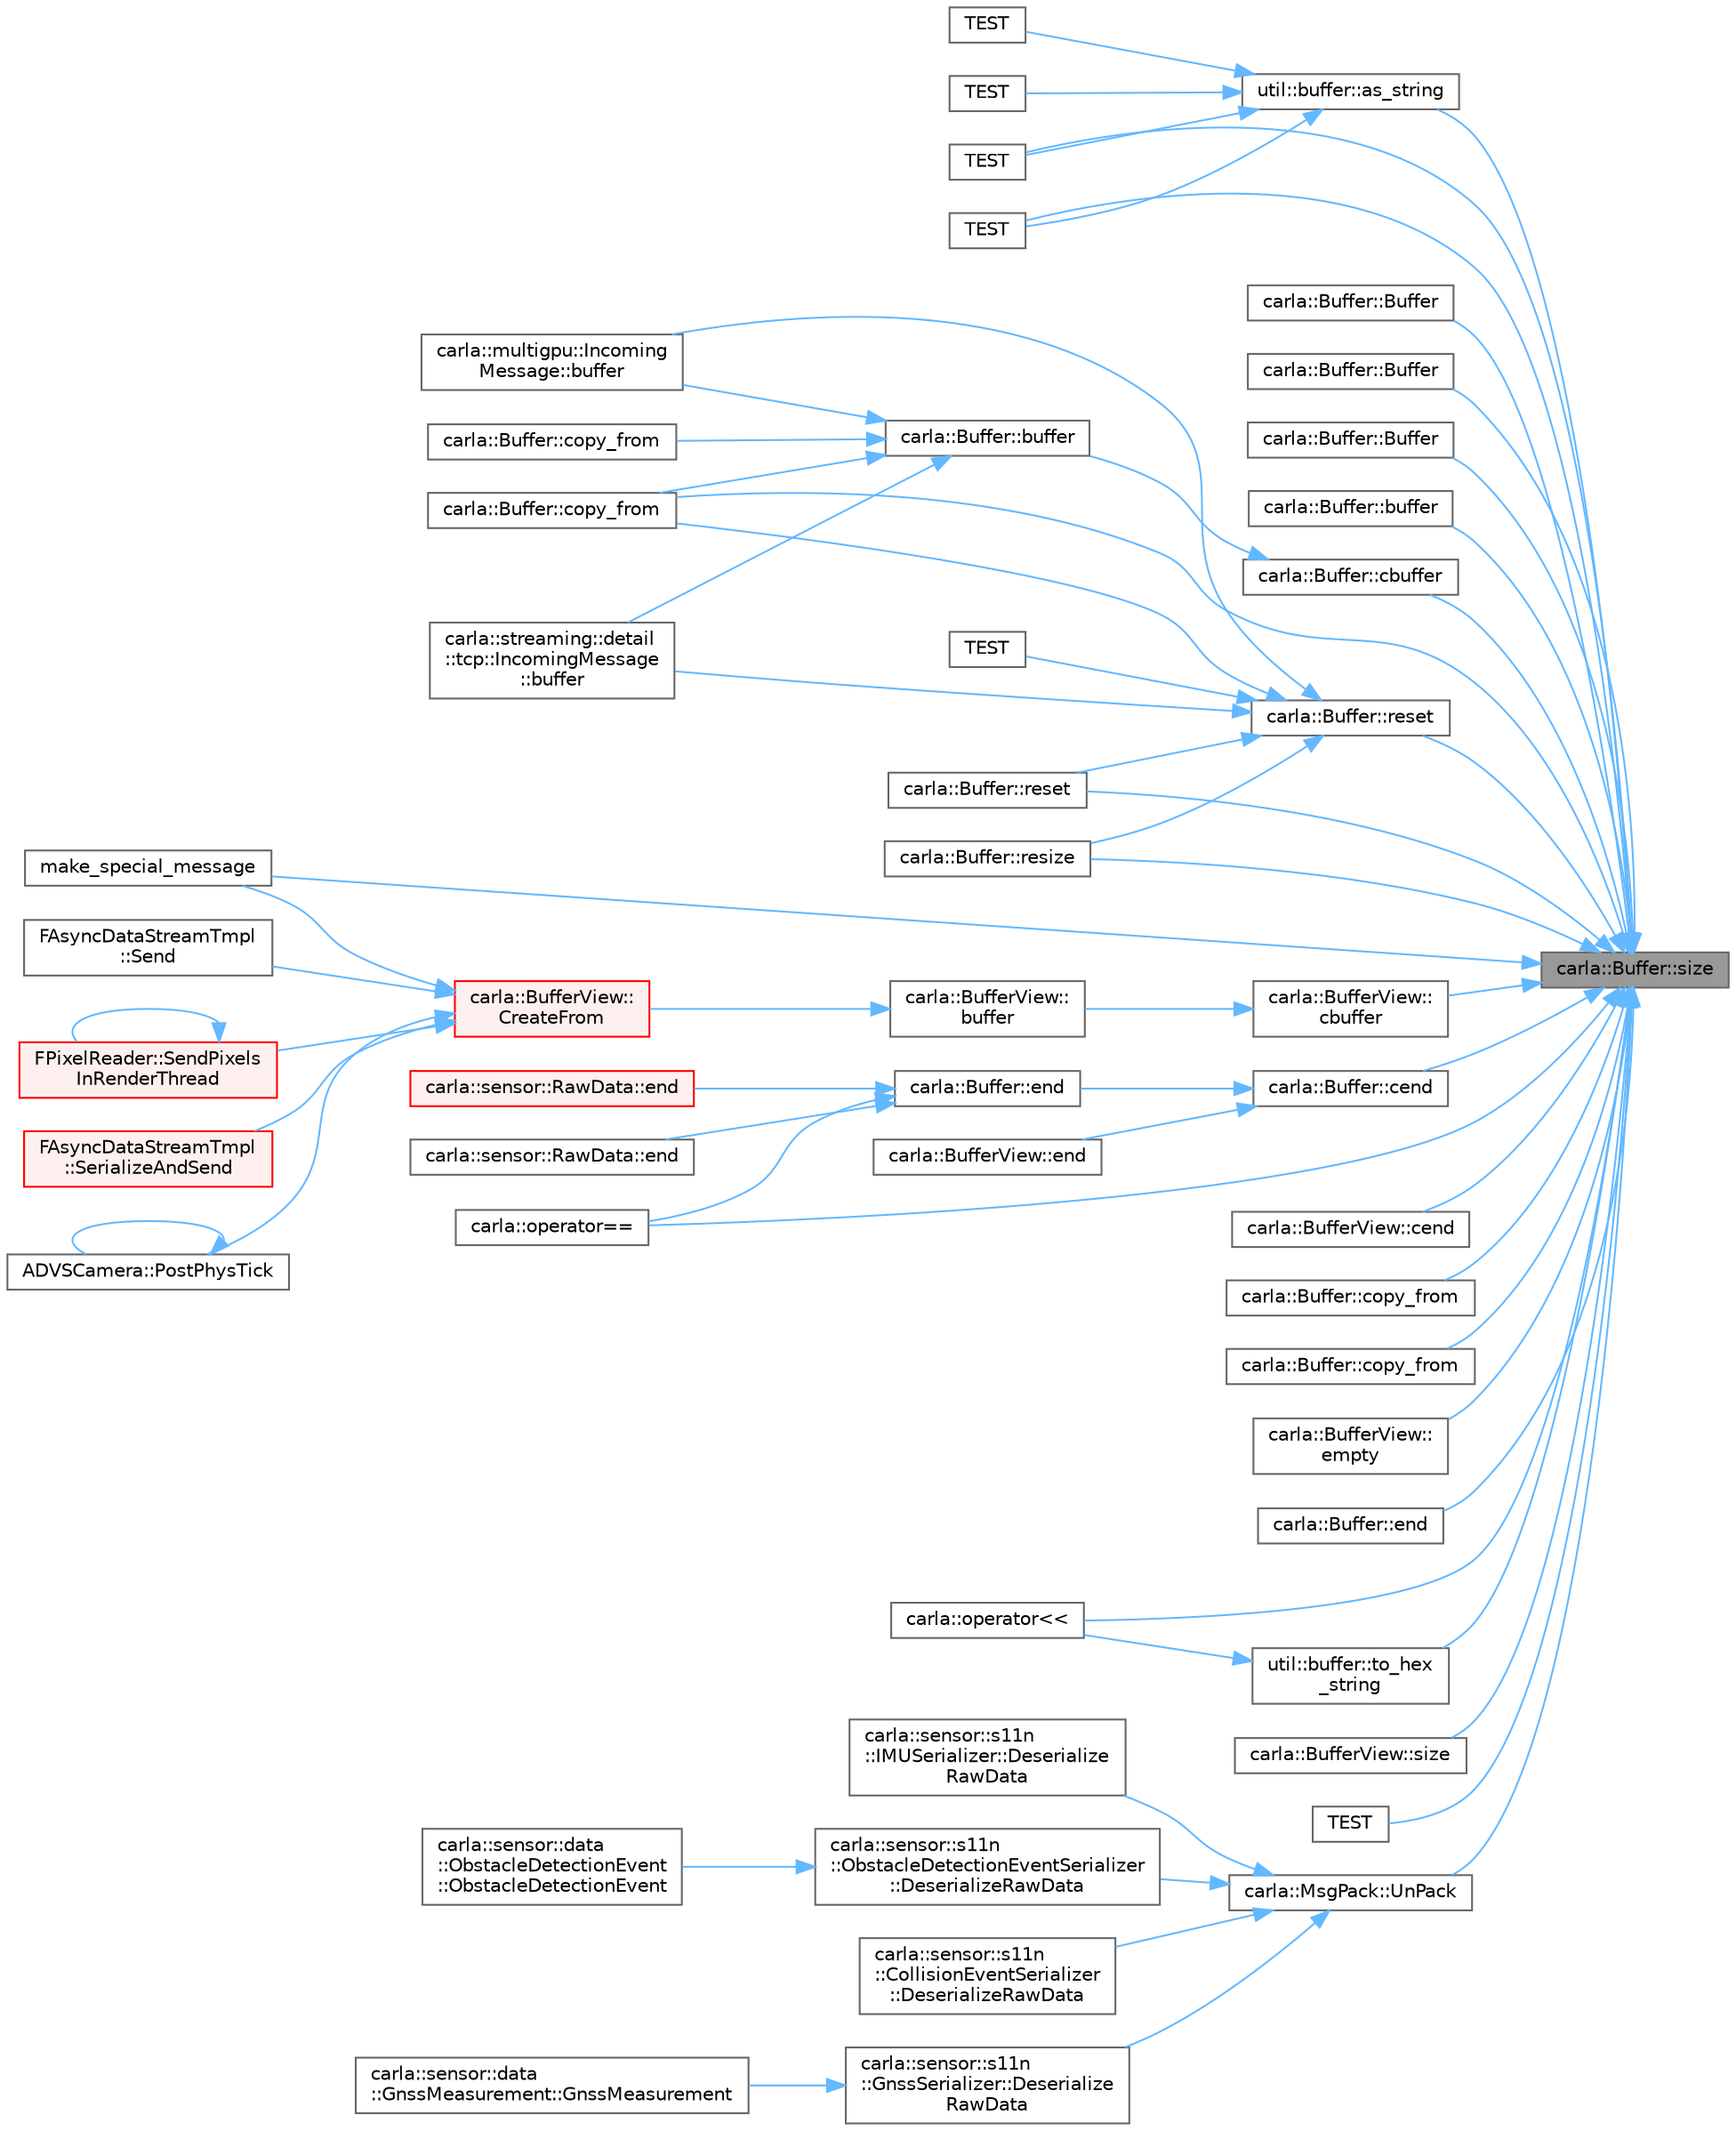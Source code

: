 digraph "carla::Buffer::size"
{
 // INTERACTIVE_SVG=YES
 // LATEX_PDF_SIZE
  bgcolor="transparent";
  edge [fontname=Helvetica,fontsize=10,labelfontname=Helvetica,labelfontsize=10];
  node [fontname=Helvetica,fontsize=10,shape=box,height=0.2,width=0.4];
  rankdir="RL";
  Node1 [id="Node000001",label="carla::Buffer::size",height=0.2,width=0.4,color="gray40", fillcolor="grey60", style="filled", fontcolor="black",tooltip=" "];
  Node1 -> Node2 [id="edge1_Node000001_Node000002",dir="back",color="steelblue1",style="solid",tooltip=" "];
  Node2 [id="Node000002",label="util::buffer::as_string",height=0.2,width=0.4,color="grey40", fillcolor="white", style="filled",URL="$d4/d22/namespaceutil_1_1buffer.html#a43218a3bc50bbe626684b9278ba8a5aa",tooltip=" "];
  Node2 -> Node3 [id="edge2_Node000002_Node000003",dir="back",color="steelblue1",style="solid",tooltip=" "];
  Node3 [id="Node000003",label="TEST",height=0.2,width=0.4,color="grey40", fillcolor="white", style="filled",URL="$dd/d43/test__buffer_8cpp.html#afdf9a56c694ce95d39cce4921ff58703",tooltip=" "];
  Node2 -> Node4 [id="edge3_Node000002_Node000004",dir="back",color="steelblue1",style="solid",tooltip=" "];
  Node4 [id="Node000004",label="TEST",height=0.2,width=0.4,color="grey40", fillcolor="white", style="filled",URL="$dd/d43/test__buffer_8cpp.html#a2af95a131befb3c7556150ec4463f4fc",tooltip=" "];
  Node2 -> Node5 [id="edge4_Node000002_Node000005",dir="back",color="steelblue1",style="solid",tooltip=" "];
  Node5 [id="Node000005",label="TEST",height=0.2,width=0.4,color="grey40", fillcolor="white", style="filled",URL="$dd/d43/test__buffer_8cpp.html#adee408c1b0eaee28c1ed960c490734f4",tooltip=" "];
  Node2 -> Node6 [id="edge5_Node000002_Node000006",dir="back",color="steelblue1",style="solid",tooltip=" "];
  Node6 [id="Node000006",label="TEST",height=0.2,width=0.4,color="grey40", fillcolor="white", style="filled",URL="$dd/d43/test__buffer_8cpp.html#a2db922fae7964733e0aa299edc6e9e4c",tooltip=" "];
  Node1 -> Node7 [id="edge6_Node000001_Node000007",dir="back",color="steelblue1",style="solid",tooltip=" "];
  Node7 [id="Node000007",label="carla::Buffer::Buffer",height=0.2,width=0.4,color="grey40", fillcolor="white", style="filled",URL="$d0/d0a/classcarla_1_1Buffer.html#ab3993ff30409538cf6b49867972ca9f2",tooltip=" "];
  Node1 -> Node8 [id="edge7_Node000001_Node000008",dir="back",color="steelblue1",style="solid",tooltip=" "];
  Node8 [id="Node000008",label="carla::Buffer::Buffer",height=0.2,width=0.4,color="grey40", fillcolor="white", style="filled",URL="$d0/d0a/classcarla_1_1Buffer.html#ac0eaa26cc52a542e4f6780964a6da88a",tooltip="创建一个分配了 size 字节的缓冲区。"];
  Node1 -> Node9 [id="edge8_Node000001_Node000009",dir="back",color="steelblue1",style="solid",tooltip=" "];
  Node9 [id="Node000009",label="carla::Buffer::Buffer",height=0.2,width=0.4,color="grey40", fillcolor="white", style="filled",URL="$d0/d0a/classcarla_1_1Buffer.html#ae6d90c0671beb254ce5e9fe87dd9bc59",tooltip="创建一个分配了 size 字节的缓冲区。"];
  Node1 -> Node10 [id="edge9_Node000001_Node000010",dir="back",color="steelblue1",style="solid",tooltip=" "];
  Node10 [id="Node000010",label="carla::Buffer::buffer",height=0.2,width=0.4,color="grey40", fillcolor="white", style="filled",URL="$d0/d0a/classcarla_1_1Buffer.html#a9e8ade78efa86ea48161bb565d7a9f00",tooltip="从这个缓冲区创建一个 boost::asio::buffer。"];
  Node1 -> Node11 [id="edge10_Node000001_Node000011",dir="back",color="steelblue1",style="solid",tooltip=" "];
  Node11 [id="Node000011",label="carla::Buffer::cbuffer",height=0.2,width=0.4,color="grey40", fillcolor="white", style="filled",URL="$d0/d0a/classcarla_1_1Buffer.html#adee1ec29f3597f8585fc842072f0dcca",tooltip="从这个缓冲区创建一个 boost::asio::buffer。"];
  Node11 -> Node12 [id="edge11_Node000011_Node000012",dir="back",color="steelblue1",style="solid",tooltip=" "];
  Node12 [id="Node000012",label="carla::Buffer::buffer",height=0.2,width=0.4,color="grey40", fillcolor="white", style="filled",URL="$d0/d0a/classcarla_1_1Buffer.html#a7826c8e4e69af01ed0598986049aca64",tooltip="从这个缓冲区创建一个 boost::asio::buffer。"];
  Node12 -> Node13 [id="edge12_Node000012_Node000013",dir="back",color="steelblue1",style="solid",tooltip=" "];
  Node13 [id="Node000013",label="carla::multigpu::Incoming\lMessage::buffer",height=0.2,width=0.4,color="grey40", fillcolor="white", style="filled",URL="$d1/db1/classcarla_1_1multigpu_1_1IncomingMessage.html#a309c03dd0f7e8f820aea44b9912e710d",tooltip=" "];
  Node12 -> Node14 [id="edge13_Node000012_Node000014",dir="back",color="steelblue1",style="solid",tooltip=" "];
  Node14 [id="Node000014",label="carla::streaming::detail\l::tcp::IncomingMessage\l::buffer",height=0.2,width=0.4,color="grey40", fillcolor="white", style="filled",URL="$de/d76/classcarla_1_1streaming_1_1detail_1_1tcp_1_1IncomingMessage.html#af8c4700ae3177aa338f02d7b43856d6f",tooltip=" "];
  Node12 -> Node15 [id="edge14_Node000012_Node000015",dir="back",color="steelblue1",style="solid",tooltip=" "];
  Node15 [id="Node000015",label="carla::Buffer::copy_from",height=0.2,width=0.4,color="grey40", fillcolor="white", style="filled",URL="$d0/d0a/classcarla_1_1Buffer.html#a4d64f1d7e854f2c00e77465d2b4343dc",tooltip="将 source 复制到此缓冲区，在前面留出 offset 字节未初始化的空间。"];
  Node12 -> Node16 [id="edge15_Node000012_Node000016",dir="back",color="steelblue1",style="solid",tooltip=" "];
  Node16 [id="Node000016",label="carla::Buffer::copy_from",height=0.2,width=0.4,color="grey40", fillcolor="white", style="filled",URL="$d0/d0a/classcarla_1_1Buffer.html#aa493f65be70cf3449f93db99f94bf57c",tooltip="将 source 复制到此缓冲区，在前面留出 offset 字节未初始化的空间。"];
  Node1 -> Node17 [id="edge16_Node000001_Node000017",dir="back",color="steelblue1",style="solid",tooltip=" "];
  Node17 [id="Node000017",label="carla::BufferView::\lcbuffer",height=0.2,width=0.4,color="grey40", fillcolor="white", style="filled",URL="$db/db8/classcarla_1_1BufferView.html#a7f789d855f7596a0874eb91fd913c5a7",tooltip="Make a boost::asio::buffer from this buffer."];
  Node17 -> Node18 [id="edge17_Node000017_Node000018",dir="back",color="steelblue1",style="solid",tooltip=" "];
  Node18 [id="Node000018",label="carla::BufferView::\lbuffer",height=0.2,width=0.4,color="grey40", fillcolor="white", style="filled",URL="$db/db8/classcarla_1_1BufferView.html#ab2dfa752fa10fcc6693b27f7bd663479",tooltip="Make a boost::asio::buffer from this buffer."];
  Node18 -> Node19 [id="edge18_Node000018_Node000019",dir="back",color="steelblue1",style="solid",tooltip=" "];
  Node19 [id="Node000019",label="carla::BufferView::\lCreateFrom",height=0.2,width=0.4,color="red", fillcolor="#FFF0F0", style="filled",URL="$db/db8/classcarla_1_1BufferView.html#a4eefa5dd2893554424512814e6de0c9e",tooltip=" "];
  Node19 -> Node20 [id="edge19_Node000019_Node000020",dir="back",color="steelblue1",style="solid",tooltip=" "];
  Node20 [id="Node000020",label="make_special_message",height=0.2,width=0.4,color="grey40", fillcolor="white", style="filled",URL="$db/dc1/test__benchmark__streaming_8cpp.html#a071056b5dd6519dfe34d3bd13ce51c4c",tooltip=" "];
  Node19 -> Node21 [id="edge20_Node000019_Node000021",dir="back",color="steelblue1",style="solid",tooltip=" "];
  Node21 [id="Node000021",label="ADVSCamera::PostPhysTick",height=0.2,width=0.4,color="grey40", fillcolor="white", style="filled",URL="$d2/daf/classADVSCamera.html#af5bed25bbeaa4669ea0576fdff9ea5e3",tooltip=" "];
  Node21 -> Node21 [id="edge21_Node000021_Node000021",dir="back",color="steelblue1",style="solid",tooltip=" "];
  Node19 -> Node22 [id="edge22_Node000019_Node000022",dir="back",color="steelblue1",style="solid",tooltip=" "];
  Node22 [id="Node000022",label="FAsyncDataStreamTmpl\l::Send",height=0.2,width=0.4,color="grey40", fillcolor="white", style="filled",URL="$dc/db5/classFAsyncDataStreamTmpl.html#ad04c08e1aee4c873ff7bd03b778b622a",tooltip="Send some data down the stream."];
  Node19 -> Node23 [id="edge23_Node000019_Node000023",dir="back",color="steelblue1",style="solid",tooltip=" "];
  Node23 [id="Node000023",label="FPixelReader::SendPixels\lInRenderThread",height=0.2,width=0.4,color="red", fillcolor="#FFF0F0", style="filled",URL="$dd/d11/classFPixelReader.html#a9fcf29f1ab3802a4d7364b4435e3f498",tooltip="Convenience function to enqueue a render command that sends the pixels down the Sensor's data stream."];
  Node23 -> Node23 [id="edge24_Node000023_Node000023",dir="back",color="steelblue1",style="solid",tooltip=" "];
  Node19 -> Node30 [id="edge25_Node000019_Node000030",dir="back",color="steelblue1",style="solid",tooltip=" "];
  Node30 [id="Node000030",label="FAsyncDataStreamTmpl\l::SerializeAndSend",height=0.2,width=0.4,color="red", fillcolor="#FFF0F0", style="filled",URL="$dc/db5/classFAsyncDataStreamTmpl.html#a5df13625003b1a253a0db6ac3e0a19c2",tooltip=" "];
  Node1 -> Node44 [id="edge26_Node000001_Node000044",dir="back",color="steelblue1",style="solid",tooltip=" "];
  Node44 [id="Node000044",label="carla::Buffer::cend",height=0.2,width=0.4,color="grey40", fillcolor="white", style="filled",URL="$d0/d0a/classcarla_1_1Buffer.html#a3fa645d9dfbc14a4f0f4d5f6ab2ae2c7",tooltip=" "];
  Node44 -> Node45 [id="edge27_Node000044_Node000045",dir="back",color="steelblue1",style="solid",tooltip=" "];
  Node45 [id="Node000045",label="carla::Buffer::end",height=0.2,width=0.4,color="grey40", fillcolor="white", style="filled",URL="$d0/d0a/classcarla_1_1Buffer.html#ad23e8895923c1535a1099100195a3d2b",tooltip=" "];
  Node45 -> Node46 [id="edge28_Node000045_Node000046",dir="back",color="steelblue1",style="solid",tooltip=" "];
  Node46 [id="Node000046",label="carla::sensor::RawData::end",height=0.2,width=0.4,color="grey40", fillcolor="white", style="filled",URL="$d3/da0/classcarla_1_1sensor_1_1RawData.html#aa330f7cb147488e949363e0dacf9df64",tooltip="Past-the-end iterator to the data generated by the sensor."];
  Node45 -> Node47 [id="edge29_Node000045_Node000047",dir="back",color="steelblue1",style="solid",tooltip=" "];
  Node47 [id="Node000047",label="carla::sensor::RawData::end",height=0.2,width=0.4,color="red", fillcolor="#FFF0F0", style="filled",URL="$d3/da0/classcarla_1_1sensor_1_1RawData.html#a436195761ec6eb8a18bc98ba8e9d8725",tooltip="Past-the-end iterator to the data generated by the sensor."];
  Node45 -> Node67 [id="edge30_Node000045_Node000067",dir="back",color="steelblue1",style="solid",tooltip=" "];
  Node67 [id="Node000067",label="carla::operator==",height=0.2,width=0.4,color="grey40", fillcolor="white", style="filled",URL="$d9/d36/namespacecarla.html#aed73873636da4f0dc2943cf87e24ecb1",tooltip=" "];
  Node44 -> Node68 [id="edge31_Node000044_Node000068",dir="back",color="steelblue1",style="solid",tooltip=" "];
  Node68 [id="Node000068",label="carla::BufferView::end",height=0.2,width=0.4,color="grey40", fillcolor="white", style="filled",URL="$db/db8/classcarla_1_1BufferView.html#ad800053dcba204fde5ffcd419b64d58c",tooltip=" "];
  Node1 -> Node69 [id="edge32_Node000001_Node000069",dir="back",color="steelblue1",style="solid",tooltip=" "];
  Node69 [id="Node000069",label="carla::BufferView::cend",height=0.2,width=0.4,color="grey40", fillcolor="white", style="filled",URL="$db/db8/classcarla_1_1BufferView.html#a366a883bb704da7aa822f402cef21c84",tooltip=" "];
  Node1 -> Node70 [id="edge33_Node000001_Node000070",dir="back",color="steelblue1",style="solid",tooltip=" "];
  Node70 [id="Node000070",label="carla::Buffer::copy_from",height=0.2,width=0.4,color="grey40", fillcolor="white", style="filled",URL="$d0/d0a/classcarla_1_1Buffer.html#a9a072ab15feb1bef4b8382097564245c",tooltip="Copy size bytes of the memory pointed by data into this buffer."];
  Node1 -> Node16 [id="edge34_Node000001_Node000016",dir="back",color="steelblue1",style="solid",tooltip=" "];
  Node1 -> Node71 [id="edge35_Node000001_Node000071",dir="back",color="steelblue1",style="solid",tooltip=" "];
  Node71 [id="Node000071",label="carla::Buffer::copy_from",height=0.2,width=0.4,color="grey40", fillcolor="white", style="filled",URL="$d0/d0a/classcarla_1_1Buffer.html#abdf1eb6cba882b2d7cef248c808f00b0",tooltip="将 data 指向的内存中的 size 字节复制到此缓冲区，"];
  Node1 -> Node72 [id="edge36_Node000001_Node000072",dir="back",color="steelblue1",style="solid",tooltip=" "];
  Node72 [id="Node000072",label="carla::BufferView::\lempty",height=0.2,width=0.4,color="grey40", fillcolor="white", style="filled",URL="$db/db8/classcarla_1_1BufferView.html#a92d582bed536f41060db35b79876433a",tooltip=" "];
  Node1 -> Node73 [id="edge37_Node000001_Node000073",dir="back",color="steelblue1",style="solid",tooltip=" "];
  Node73 [id="Node000073",label="carla::Buffer::end",height=0.2,width=0.4,color="grey40", fillcolor="white", style="filled",URL="$d0/d0a/classcarla_1_1Buffer.html#ae66cddd62d01d0663827010305f2ffb3",tooltip=" "];
  Node1 -> Node20 [id="edge38_Node000001_Node000020",dir="back",color="steelblue1",style="solid",tooltip=" "];
  Node1 -> Node74 [id="edge39_Node000001_Node000074",dir="back",color="steelblue1",style="solid",tooltip=" "];
  Node74 [id="Node000074",label="carla::operator\<\<",height=0.2,width=0.4,color="grey40", fillcolor="white", style="filled",URL="$d9/d36/namespacecarla.html#a088fa7c7bdfba8be358680886f8213a8",tooltip=" "];
  Node1 -> Node67 [id="edge40_Node000001_Node000067",dir="back",color="steelblue1",style="solid",tooltip=" "];
  Node1 -> Node75 [id="edge41_Node000001_Node000075",dir="back",color="steelblue1",style="solid",tooltip=" "];
  Node75 [id="Node000075",label="carla::Buffer::reset",height=0.2,width=0.4,color="grey40", fillcolor="white", style="filled",URL="$d0/d0a/classcarla_1_1Buffer.html#a23578a522b5ce30a6e821255a8f0ff5e",tooltip="重置缓冲区的大小。如果容量不足，当前内存将被丢弃，并分配一个新的大小为 size 的内存块。"];
  Node75 -> Node13 [id="edge42_Node000075_Node000013",dir="back",color="steelblue1",style="solid",tooltip=" "];
  Node75 -> Node14 [id="edge43_Node000075_Node000014",dir="back",color="steelblue1",style="solid",tooltip=" "];
  Node75 -> Node16 [id="edge44_Node000075_Node000016",dir="back",color="steelblue1",style="solid",tooltip=" "];
  Node75 -> Node76 [id="edge45_Node000075_Node000076",dir="back",color="steelblue1",style="solid",tooltip=" "];
  Node76 [id="Node000076",label="carla::Buffer::reset",height=0.2,width=0.4,color="grey40", fillcolor="white", style="filled",URL="$d0/d0a/classcarla_1_1Buffer.html#ae38f48d87916e6da83253cff63542d48",tooltip="重置缓冲区的大小。如果容量不足，当前内存将被丢弃，并分配一个新的大小为 size 的内存块。"];
  Node75 -> Node77 [id="edge46_Node000075_Node000077",dir="back",color="steelblue1",style="solid",tooltip=" "];
  Node77 [id="Node000077",label="carla::Buffer::resize",height=0.2,width=0.4,color="grey40", fillcolor="white", style="filled",URL="$d0/d0a/classcarla_1_1Buffer.html#a5b88975958c363b78904f61f576302be",tooltip="调整缓冲区的大小。如果容量不足，将分配一个新的大小为 size 的内存块，并复制数据。"];
  Node75 -> Node78 [id="edge47_Node000075_Node000078",dir="back",color="steelblue1",style="solid",tooltip=" "];
  Node78 [id="Node000078",label="TEST",height=0.2,width=0.4,color="grey40", fillcolor="white", style="filled",URL="$dd/d43/test__buffer_8cpp.html#a393b8bc8c43af5fa0590ae6bc07fdb6e",tooltip=" "];
  Node1 -> Node76 [id="edge48_Node000001_Node000076",dir="back",color="steelblue1",style="solid",tooltip=" "];
  Node1 -> Node77 [id="edge49_Node000001_Node000077",dir="back",color="steelblue1",style="solid",tooltip=" "];
  Node1 -> Node79 [id="edge50_Node000001_Node000079",dir="back",color="steelblue1",style="solid",tooltip=" "];
  Node79 [id="Node000079",label="carla::BufferView::size",height=0.2,width=0.4,color="grey40", fillcolor="white", style="filled",URL="$db/db8/classcarla_1_1BufferView.html#a3dfcecb3f5eb6c55b106e2f45c071ee8",tooltip=" "];
  Node1 -> Node5 [id="edge51_Node000001_Node000005",dir="back",color="steelblue1",style="solid",tooltip=" "];
  Node1 -> Node6 [id="edge52_Node000001_Node000006",dir="back",color="steelblue1",style="solid",tooltip=" "];
  Node1 -> Node80 [id="edge53_Node000001_Node000080",dir="back",color="steelblue1",style="solid",tooltip=" "];
  Node80 [id="Node000080",label="TEST",height=0.2,width=0.4,color="grey40", fillcolor="white", style="filled",URL="$dd/d43/test__buffer_8cpp.html#a07fc21c931637b3a20e03931e047d44c",tooltip=" "];
  Node1 -> Node81 [id="edge54_Node000001_Node000081",dir="back",color="steelblue1",style="solid",tooltip=" "];
  Node81 [id="Node000081",label="util::buffer::to_hex\l_string",height=0.2,width=0.4,color="grey40", fillcolor="white", style="filled",URL="$d4/d22/namespaceutil_1_1buffer.html#ae49a16149f3862de4efef4a236dd2af2",tooltip=" "];
  Node81 -> Node74 [id="edge55_Node000081_Node000074",dir="back",color="steelblue1",style="solid",tooltip=" "];
  Node1 -> Node82 [id="edge56_Node000001_Node000082",dir="back",color="steelblue1",style="solid",tooltip=" "];
  Node82 [id="Node000082",label="carla::MsgPack::UnPack",height=0.2,width=0.4,color="grey40", fillcolor="white", style="filled",URL="$db/d00/classcarla_1_1MsgPack.html#a14fdcf24dcb2db0582fd07e2a8c79551",tooltip=" "];
  Node82 -> Node61 [id="edge57_Node000082_Node000061",dir="back",color="steelblue1",style="solid",tooltip=" "];
  Node61 [id="Node000061",label="carla::sensor::s11n\l::CollisionEventSerializer\l::DeserializeRawData",height=0.2,width=0.4,color="grey40", fillcolor="white", style="filled",URL="$da/de4/classcarla_1_1sensor_1_1s11n_1_1CollisionEventSerializer.html#a371a9104f135008ece300eaf69f41934",tooltip=" "];
  Node82 -> Node62 [id="edge58_Node000082_Node000062",dir="back",color="steelblue1",style="solid",tooltip=" "];
  Node62 [id="Node000062",label="carla::sensor::s11n\l::GnssSerializer::Deserialize\lRawData",height=0.2,width=0.4,color="grey40", fillcolor="white", style="filled",URL="$d0/d49/classcarla_1_1sensor_1_1s11n_1_1GnssSerializer.html#af954d847f754091fb560deab43dd85c4",tooltip=" "];
  Node62 -> Node63 [id="edge59_Node000062_Node000063",dir="back",color="steelblue1",style="solid",tooltip=" "];
  Node63 [id="Node000063",label="carla::sensor::data\l::GnssMeasurement::GnssMeasurement",height=0.2,width=0.4,color="grey40", fillcolor="white", style="filled",URL="$d2/ddb/classcarla_1_1sensor_1_1data_1_1GnssMeasurement.html#a6216a0e4b8b495ae05f1b946ef0a5a13",tooltip=" "];
  Node82 -> Node64 [id="edge60_Node000082_Node000064",dir="back",color="steelblue1",style="solid",tooltip=" "];
  Node64 [id="Node000064",label="carla::sensor::s11n\l::IMUSerializer::Deserialize\lRawData",height=0.2,width=0.4,color="grey40", fillcolor="white", style="filled",URL="$dc/da1/classcarla_1_1sensor_1_1s11n_1_1IMUSerializer.html#ad393288dca1aba7bb57c55dff16b24b5",tooltip=" "];
  Node82 -> Node65 [id="edge61_Node000082_Node000065",dir="back",color="steelblue1",style="solid",tooltip=" "];
  Node65 [id="Node000065",label="carla::sensor::s11n\l::ObstacleDetectionEventSerializer\l::DeserializeRawData",height=0.2,width=0.4,color="grey40", fillcolor="white", style="filled",URL="$d9/d82/classcarla_1_1sensor_1_1s11n_1_1ObstacleDetectionEventSerializer.html#aaf400069620524e3367aa7bdb51dc0ee",tooltip=" "];
  Node65 -> Node66 [id="edge62_Node000065_Node000066",dir="back",color="steelblue1",style="solid",tooltip=" "];
  Node66 [id="Node000066",label="carla::sensor::data\l::ObstacleDetectionEvent\l::ObstacleDetectionEvent",height=0.2,width=0.4,color="grey40", fillcolor="white", style="filled",URL="$d3/d28/classcarla_1_1sensor_1_1data_1_1ObstacleDetectionEvent.html#adde998de0188eb44d081865d9e2f4257",tooltip=" "];
}
